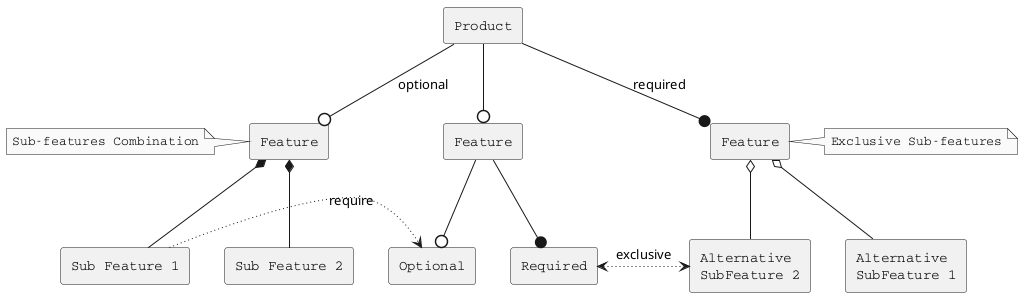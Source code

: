 
@startuml
rectangle "Feature" as A
rectangle "Optional" as B
rectangle "Required" as C
 
A --0 B
A --@ C

rectangle "Feature" as E
note left
  Sub-features Combination
end note
rectangle "Sub Feature 1" as F
rectangle "Sub Feature 2" as G
 
E *-- F
E *-- G

rectangle "Feature" as H
note right
  Exclusive Sub-features
end note

rectangle "Alternative\nSubFeature 1" as I
rectangle "Alternative\nSubFeature 2" as J

H o-- I
H o-- J

F -[dotted]> B : require


C <-[dotted]> J : exclusive

rectangle "Product" as R

R --0 A
R --0 E : optional
R --@ H : required


skinparam monochrome true
skinparam shadowing false
skinparam defaultFontName Courier
@enduml